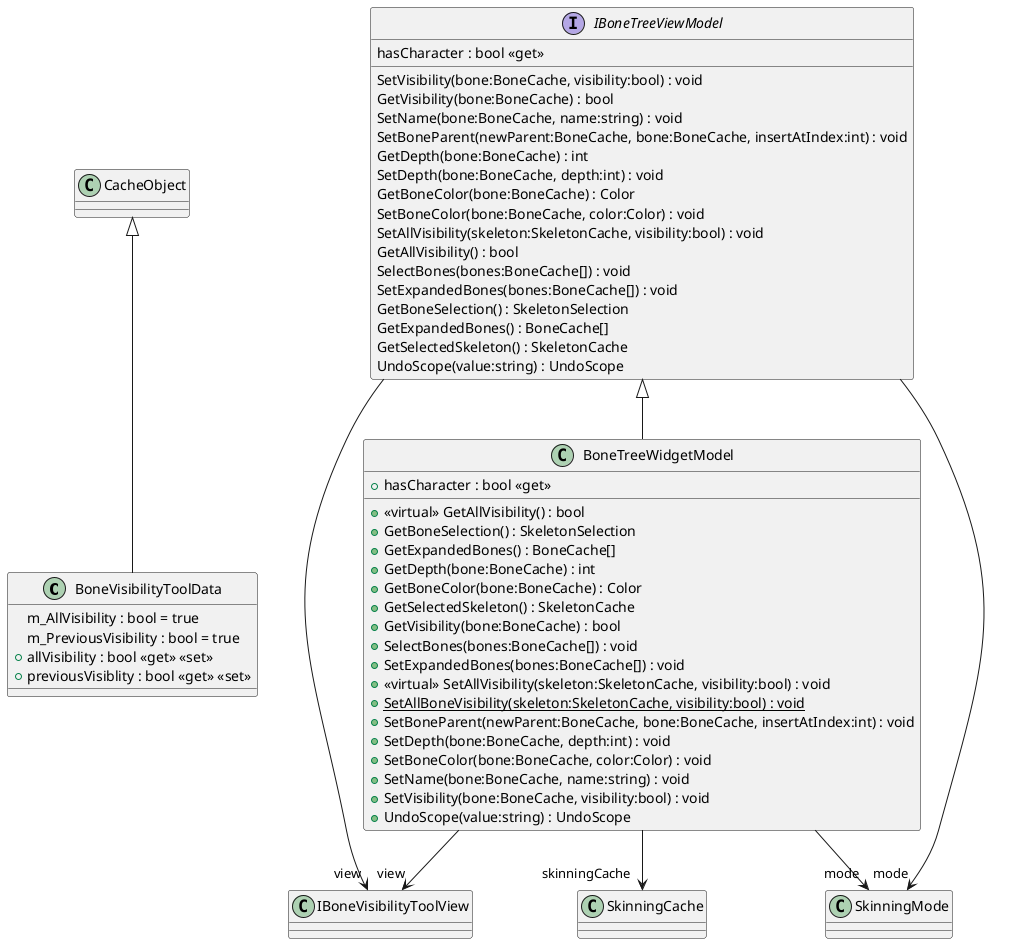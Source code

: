 @startuml
class BoneVisibilityToolData {
    m_AllVisibility : bool = true
    m_PreviousVisibility : bool = true
    + allVisibility : bool <<get>> <<set>>
    + previousVisiblity : bool <<get>> <<set>>
}
class BoneTreeWidgetModel {
    + <<virtual>> GetAllVisibility() : bool
    + GetBoneSelection() : SkeletonSelection
    + GetExpandedBones() : BoneCache[]
    + GetDepth(bone:BoneCache) : int
    + GetBoneColor(bone:BoneCache) : Color
    + GetSelectedSkeleton() : SkeletonCache
    + GetVisibility(bone:BoneCache) : bool
    + SelectBones(bones:BoneCache[]) : void
    + SetExpandedBones(bones:BoneCache[]) : void
    + <<virtual>> SetAllVisibility(skeleton:SkeletonCache, visibility:bool) : void
    + {static} SetAllBoneVisibility(skeleton:SkeletonCache, visibility:bool) : void
    + SetBoneParent(newParent:BoneCache, bone:BoneCache, insertAtIndex:int) : void
    + SetDepth(bone:BoneCache, depth:int) : void
    + SetBoneColor(bone:BoneCache, color:Color) : void
    + SetName(bone:BoneCache, name:string) : void
    + SetVisibility(bone:BoneCache, visibility:bool) : void
    + UndoScope(value:string) : UndoScope
    + hasCharacter : bool <<get>>
}
interface IBoneTreeViewModel {
    SetVisibility(bone:BoneCache, visibility:bool) : void
    GetVisibility(bone:BoneCache) : bool
    SetName(bone:BoneCache, name:string) : void
    SetBoneParent(newParent:BoneCache, bone:BoneCache, insertAtIndex:int) : void
    GetDepth(bone:BoneCache) : int
    SetDepth(bone:BoneCache, depth:int) : void
    GetBoneColor(bone:BoneCache) : Color
    SetBoneColor(bone:BoneCache, color:Color) : void
    SetAllVisibility(skeleton:SkeletonCache, visibility:bool) : void
    GetAllVisibility() : bool
    SelectBones(bones:BoneCache[]) : void
    SetExpandedBones(bones:BoneCache[]) : void
    GetBoneSelection() : SkeletonSelection
    GetExpandedBones() : BoneCache[]
    GetSelectedSkeleton() : SkeletonCache
    hasCharacter : bool <<get>>
    UndoScope(value:string) : UndoScope
}
CacheObject <|-- BoneVisibilityToolData
IBoneTreeViewModel <|-- BoneTreeWidgetModel
BoneTreeWidgetModel --> "skinningCache" SkinningCache
BoneTreeWidgetModel --> "view" IBoneVisibilityToolView
BoneTreeWidgetModel --> "mode" SkinningMode
IBoneTreeViewModel --> "view" IBoneVisibilityToolView
IBoneTreeViewModel --> "mode" SkinningMode
@enduml
